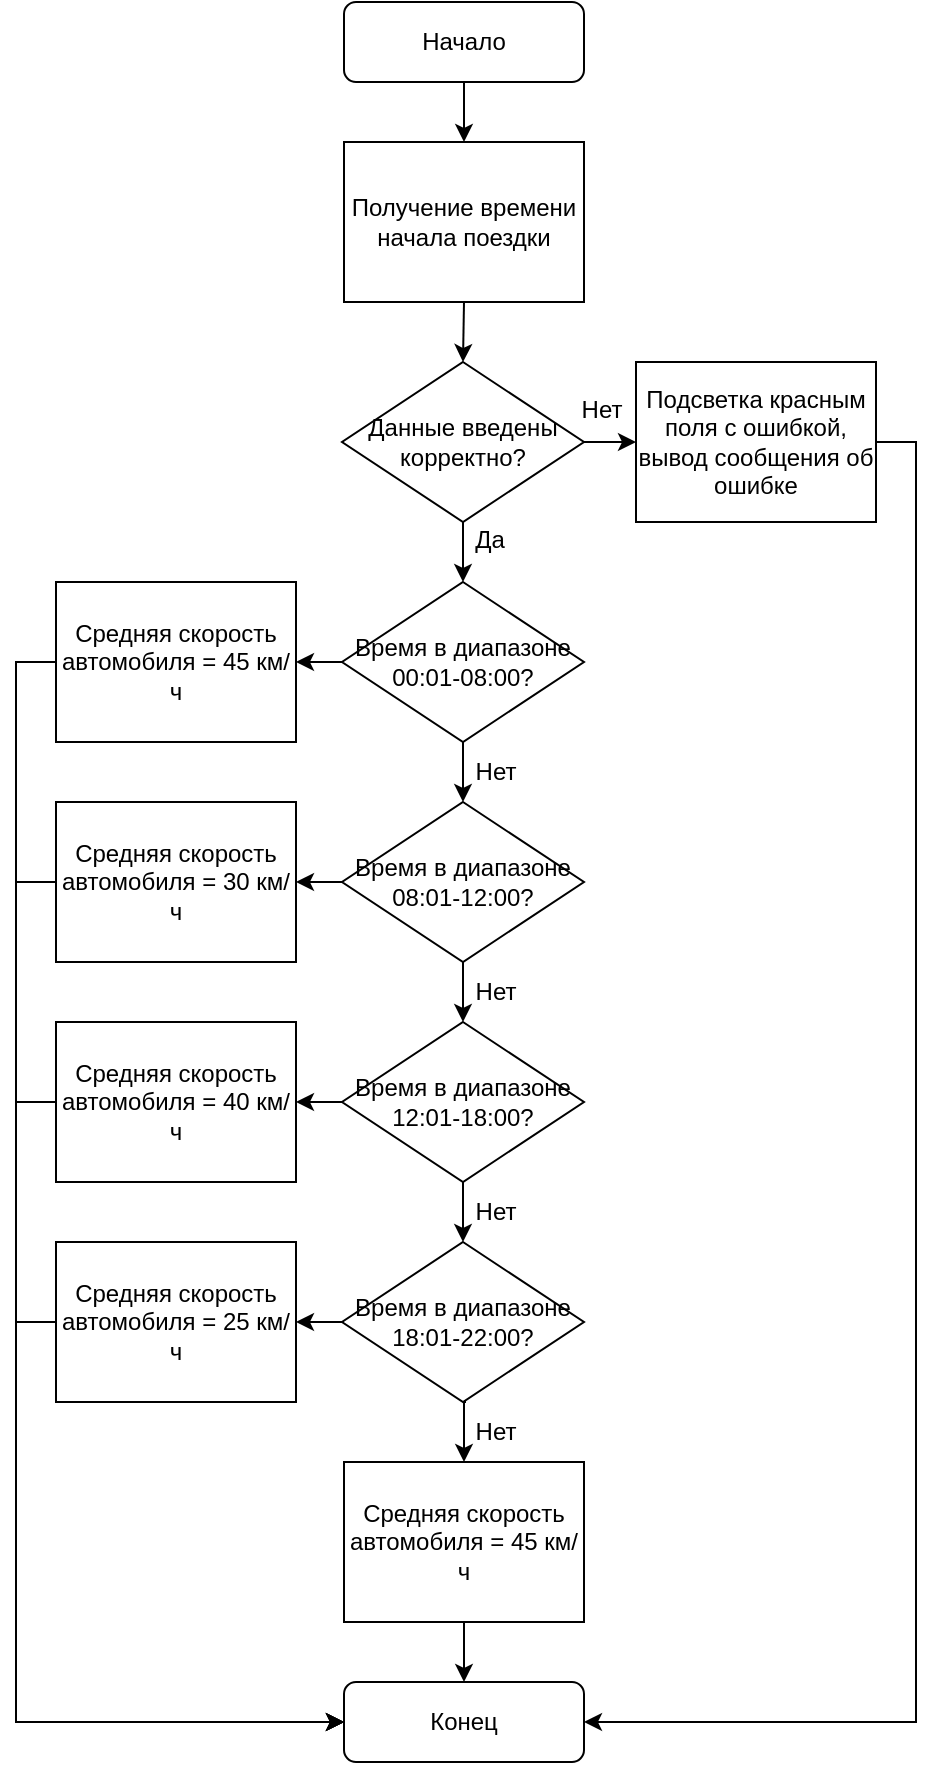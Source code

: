 <mxfile version="20.7.4" type="github">
  <diagram id="rRmtudpdEV8kB-wlNoaQ" name="Page-1">
    <mxGraphModel dx="1434" dy="746" grid="1" gridSize="10" guides="1" tooltips="1" connect="1" arrows="1" fold="1" page="1" pageScale="1" pageWidth="827" pageHeight="1169" math="0" shadow="0">
      <root>
        <mxCell id="0" />
        <mxCell id="1" parent="0" />
        <mxCell id="-dRx0avK7jPQDeboVind-4" style="edgeStyle=orthogonalEdgeStyle;rounded=0;orthogonalLoop=1;jettySize=auto;html=1;exitX=0.5;exitY=1;exitDx=0;exitDy=0;entryX=0.5;entryY=0;entryDx=0;entryDy=0;" parent="1" source="tulF2AGn9xkQMnw531Gr-1" target="-dRx0avK7jPQDeboVind-2" edge="1">
          <mxGeometry relative="1" as="geometry" />
        </mxCell>
        <mxCell id="tulF2AGn9xkQMnw531Gr-1" value="Начало" style="rounded=1;whiteSpace=wrap;html=1;" parent="1" vertex="1">
          <mxGeometry x="354" y="10" width="120" height="40" as="geometry" />
        </mxCell>
        <mxCell id="tulF2AGn9xkQMnw531Gr-2" value="Конец" style="rounded=1;whiteSpace=wrap;html=1;" parent="1" vertex="1">
          <mxGeometry x="354" y="850" width="120" height="40" as="geometry" />
        </mxCell>
        <mxCell id="-dRx0avK7jPQDeboVind-6" style="edgeStyle=orthogonalEdgeStyle;rounded=0;orthogonalLoop=1;jettySize=auto;html=1;exitX=0.5;exitY=1;exitDx=0;exitDy=0;entryX=0.5;entryY=0;entryDx=0;entryDy=0;" parent="1" source="-dRx0avK7jPQDeboVind-2" target="-dRx0avK7jPQDeboVind-5" edge="1">
          <mxGeometry relative="1" as="geometry" />
        </mxCell>
        <mxCell id="-dRx0avK7jPQDeboVind-2" value="Получение времени начала поездки" style="rounded=0;whiteSpace=wrap;html=1;" parent="1" vertex="1">
          <mxGeometry x="354" y="80" width="120" height="80" as="geometry" />
        </mxCell>
        <mxCell id="-dRx0avK7jPQDeboVind-10" style="edgeStyle=orthogonalEdgeStyle;rounded=0;orthogonalLoop=1;jettySize=auto;html=1;exitX=0.5;exitY=1;exitDx=0;exitDy=0;entryX=0.5;entryY=0;entryDx=0;entryDy=0;" parent="1" source="-dRx0avK7jPQDeboVind-5" target="-dRx0avK7jPQDeboVind-17" edge="1">
          <mxGeometry relative="1" as="geometry">
            <mxPoint x="414" y="300" as="targetPoint" />
          </mxGeometry>
        </mxCell>
        <mxCell id="-dRx0avK7jPQDeboVind-12" style="edgeStyle=orthogonalEdgeStyle;rounded=0;orthogonalLoop=1;jettySize=auto;html=1;exitX=1;exitY=0.5;exitDx=0;exitDy=0;entryX=0;entryY=0.5;entryDx=0;entryDy=0;" parent="1" source="-dRx0avK7jPQDeboVind-5" target="-dRx0avK7jPQDeboVind-11" edge="1">
          <mxGeometry relative="1" as="geometry" />
        </mxCell>
        <mxCell id="-dRx0avK7jPQDeboVind-5" value="Данные введены корректно?" style="rhombus;whiteSpace=wrap;html=1;" parent="1" vertex="1">
          <mxGeometry x="353" y="190" width="121" height="80" as="geometry" />
        </mxCell>
        <mxCell id="-dRx0avK7jPQDeboVind-14" style="edgeStyle=orthogonalEdgeStyle;rounded=0;orthogonalLoop=1;jettySize=auto;html=1;exitX=1;exitY=0.5;exitDx=0;exitDy=0;entryX=1;entryY=0.5;entryDx=0;entryDy=0;" parent="1" source="-dRx0avK7jPQDeboVind-11" target="tulF2AGn9xkQMnw531Gr-2" edge="1">
          <mxGeometry relative="1" as="geometry" />
        </mxCell>
        <mxCell id="-dRx0avK7jPQDeboVind-11" value="Подсветка красным поля с ошибкой, вывод сообщения об ошибке" style="rounded=0;whiteSpace=wrap;html=1;" parent="1" vertex="1">
          <mxGeometry x="500" y="190" width="120" height="80" as="geometry" />
        </mxCell>
        <mxCell id="-dRx0avK7jPQDeboVind-15" value="Да" style="text;html=1;strokeColor=none;fillColor=none;align=center;verticalAlign=middle;whiteSpace=wrap;rounded=0;" parent="1" vertex="1">
          <mxGeometry x="397" y="264" width="60" height="30" as="geometry" />
        </mxCell>
        <mxCell id="-dRx0avK7jPQDeboVind-16" value="Нет" style="text;html=1;strokeColor=none;fillColor=none;align=center;verticalAlign=middle;whiteSpace=wrap;rounded=0;" parent="1" vertex="1">
          <mxGeometry x="453" y="199" width="60" height="30" as="geometry" />
        </mxCell>
        <mxCell id="-dRx0avK7jPQDeboVind-22" style="edgeStyle=orthogonalEdgeStyle;rounded=0;orthogonalLoop=1;jettySize=auto;html=1;exitX=0.5;exitY=1;exitDx=0;exitDy=0;entryX=0.5;entryY=0;entryDx=0;entryDy=0;" parent="1" source="-dRx0avK7jPQDeboVind-17" target="-dRx0avK7jPQDeboVind-19" edge="1">
          <mxGeometry relative="1" as="geometry" />
        </mxCell>
        <mxCell id="-dRx0avK7jPQDeboVind-40" style="edgeStyle=orthogonalEdgeStyle;rounded=0;orthogonalLoop=1;jettySize=auto;html=1;exitX=0;exitY=0.5;exitDx=0;exitDy=0;entryX=1;entryY=0.5;entryDx=0;entryDy=0;" parent="1" source="-dRx0avK7jPQDeboVind-17" target="-dRx0avK7jPQDeboVind-36" edge="1">
          <mxGeometry relative="1" as="geometry" />
        </mxCell>
        <mxCell id="-dRx0avK7jPQDeboVind-17" value="&lt;div&gt;Время в диапазоне&lt;/div&gt;&lt;div&gt;00:01-08:00? &lt;/div&gt;" style="rhombus;whiteSpace=wrap;html=1;" parent="1" vertex="1">
          <mxGeometry x="353" y="300" width="121" height="80" as="geometry" />
        </mxCell>
        <mxCell id="-dRx0avK7jPQDeboVind-24" style="edgeStyle=orthogonalEdgeStyle;rounded=0;orthogonalLoop=1;jettySize=auto;html=1;exitX=0.5;exitY=1;exitDx=0;exitDy=0;entryX=0.5;entryY=0;entryDx=0;entryDy=0;" parent="1" source="-dRx0avK7jPQDeboVind-19" target="-dRx0avK7jPQDeboVind-20" edge="1">
          <mxGeometry relative="1" as="geometry" />
        </mxCell>
        <mxCell id="-dRx0avK7jPQDeboVind-41" style="edgeStyle=orthogonalEdgeStyle;rounded=0;orthogonalLoop=1;jettySize=auto;html=1;exitX=0;exitY=0.5;exitDx=0;exitDy=0;entryX=1;entryY=0.5;entryDx=0;entryDy=0;" parent="1" source="-dRx0avK7jPQDeboVind-19" target="-dRx0avK7jPQDeboVind-37" edge="1">
          <mxGeometry relative="1" as="geometry" />
        </mxCell>
        <mxCell id="-dRx0avK7jPQDeboVind-19" value="&lt;div&gt;Время в диапазоне&lt;/div&gt;&lt;div&gt;08:01-12:00? &lt;/div&gt;" style="rhombus;whiteSpace=wrap;html=1;" parent="1" vertex="1">
          <mxGeometry x="353" y="410" width="121" height="80" as="geometry" />
        </mxCell>
        <mxCell id="-dRx0avK7jPQDeboVind-25" style="edgeStyle=orthogonalEdgeStyle;rounded=0;orthogonalLoop=1;jettySize=auto;html=1;exitX=0.5;exitY=1;exitDx=0;exitDy=0;entryX=0.5;entryY=0;entryDx=0;entryDy=0;" parent="1" source="-dRx0avK7jPQDeboVind-20" target="-dRx0avK7jPQDeboVind-21" edge="1">
          <mxGeometry relative="1" as="geometry" />
        </mxCell>
        <mxCell id="-dRx0avK7jPQDeboVind-42" style="edgeStyle=orthogonalEdgeStyle;rounded=0;orthogonalLoop=1;jettySize=auto;html=1;exitX=0;exitY=0.5;exitDx=0;exitDy=0;entryX=1;entryY=0.5;entryDx=0;entryDy=0;" parent="1" source="-dRx0avK7jPQDeboVind-20" target="-dRx0avK7jPQDeboVind-38" edge="1">
          <mxGeometry relative="1" as="geometry" />
        </mxCell>
        <mxCell id="-dRx0avK7jPQDeboVind-20" value="&lt;div&gt;Время в диапазоне&lt;/div&gt;&lt;div&gt;12:01-18:00? &lt;/div&gt;" style="rhombus;whiteSpace=wrap;html=1;" parent="1" vertex="1">
          <mxGeometry x="353" y="520" width="121" height="80" as="geometry" />
        </mxCell>
        <mxCell id="-dRx0avK7jPQDeboVind-43" style="edgeStyle=orthogonalEdgeStyle;rounded=0;orthogonalLoop=1;jettySize=auto;html=1;exitX=0;exitY=0.5;exitDx=0;exitDy=0;entryX=1;entryY=0.5;entryDx=0;entryDy=0;" parent="1" source="-dRx0avK7jPQDeboVind-21" target="-dRx0avK7jPQDeboVind-39" edge="1">
          <mxGeometry relative="1" as="geometry" />
        </mxCell>
        <mxCell id="-dRx0avK7jPQDeboVind-21" value="&lt;div&gt;Время в диапазоне&lt;/div&gt;&lt;div&gt;18:01-22:00? &lt;/div&gt;" style="rhombus;whiteSpace=wrap;html=1;" parent="1" vertex="1">
          <mxGeometry x="353" y="630" width="121" height="80" as="geometry" />
        </mxCell>
        <mxCell id="-dRx0avK7jPQDeboVind-28" value="Нет" style="text;html=1;strokeColor=none;fillColor=none;align=center;verticalAlign=middle;whiteSpace=wrap;rounded=0;" parent="1" vertex="1">
          <mxGeometry x="400" y="380" width="60" height="30" as="geometry" />
        </mxCell>
        <mxCell id="-dRx0avK7jPQDeboVind-29" value="Нет" style="text;html=1;strokeColor=none;fillColor=none;align=center;verticalAlign=middle;whiteSpace=wrap;rounded=0;" parent="1" vertex="1">
          <mxGeometry x="400" y="490" width="60" height="30" as="geometry" />
        </mxCell>
        <mxCell id="-dRx0avK7jPQDeboVind-30" value="Нет" style="text;html=1;strokeColor=none;fillColor=none;align=center;verticalAlign=middle;whiteSpace=wrap;rounded=0;" parent="1" vertex="1">
          <mxGeometry x="400" y="600" width="60" height="30" as="geometry" />
        </mxCell>
        <mxCell id="-dRx0avK7jPQDeboVind-35" style="edgeStyle=orthogonalEdgeStyle;rounded=0;orthogonalLoop=1;jettySize=auto;html=1;exitX=0.25;exitY=0;exitDx=0;exitDy=0;entryX=0.5;entryY=0;entryDx=0;entryDy=0;" parent="1" source="-dRx0avK7jPQDeboVind-31" target="-dRx0avK7jPQDeboVind-33" edge="1">
          <mxGeometry relative="1" as="geometry" />
        </mxCell>
        <mxCell id="-dRx0avK7jPQDeboVind-31" value="Нет" style="text;html=1;strokeColor=none;fillColor=none;align=center;verticalAlign=middle;whiteSpace=wrap;rounded=0;" parent="1" vertex="1">
          <mxGeometry x="400" y="710" width="60" height="30" as="geometry" />
        </mxCell>
        <mxCell id="-dRx0avK7jPQDeboVind-34" style="edgeStyle=orthogonalEdgeStyle;rounded=0;orthogonalLoop=1;jettySize=auto;html=1;exitX=0.5;exitY=1;exitDx=0;exitDy=0;entryX=0.5;entryY=0;entryDx=0;entryDy=0;" parent="1" source="-dRx0avK7jPQDeboVind-33" target="tulF2AGn9xkQMnw531Gr-2" edge="1">
          <mxGeometry relative="1" as="geometry" />
        </mxCell>
        <mxCell id="-dRx0avK7jPQDeboVind-33" value="Средняя скорость автомобиля = 45 км/ч" style="rounded=0;whiteSpace=wrap;html=1;" parent="1" vertex="1">
          <mxGeometry x="354" y="740" width="120" height="80" as="geometry" />
        </mxCell>
        <mxCell id="-dRx0avK7jPQDeboVind-44" style="edgeStyle=orthogonalEdgeStyle;rounded=0;orthogonalLoop=1;jettySize=auto;html=1;exitX=0;exitY=0.5;exitDx=0;exitDy=0;entryX=0;entryY=0.5;entryDx=0;entryDy=0;" parent="1" source="-dRx0avK7jPQDeboVind-36" target="tulF2AGn9xkQMnw531Gr-2" edge="1">
          <mxGeometry relative="1" as="geometry" />
        </mxCell>
        <mxCell id="-dRx0avK7jPQDeboVind-36" value="Средняя скорость автомобиля = 45 км/ч" style="rounded=0;whiteSpace=wrap;html=1;" parent="1" vertex="1">
          <mxGeometry x="210" y="300" width="120" height="80" as="geometry" />
        </mxCell>
        <mxCell id="-dRx0avK7jPQDeboVind-45" style="edgeStyle=orthogonalEdgeStyle;rounded=0;orthogonalLoop=1;jettySize=auto;html=1;exitX=0;exitY=0.5;exitDx=0;exitDy=0;entryX=0;entryY=0.5;entryDx=0;entryDy=0;" parent="1" source="-dRx0avK7jPQDeboVind-37" target="tulF2AGn9xkQMnw531Gr-2" edge="1">
          <mxGeometry relative="1" as="geometry" />
        </mxCell>
        <mxCell id="-dRx0avK7jPQDeboVind-37" value="Средняя скорость автомобиля = 30 км/ч" style="rounded=0;whiteSpace=wrap;html=1;" parent="1" vertex="1">
          <mxGeometry x="210" y="410" width="120" height="80" as="geometry" />
        </mxCell>
        <mxCell id="-dRx0avK7jPQDeboVind-46" style="edgeStyle=orthogonalEdgeStyle;rounded=0;orthogonalLoop=1;jettySize=auto;html=1;exitX=0;exitY=0.5;exitDx=0;exitDy=0;entryX=0;entryY=0.5;entryDx=0;entryDy=0;" parent="1" source="-dRx0avK7jPQDeboVind-38" target="tulF2AGn9xkQMnw531Gr-2" edge="1">
          <mxGeometry relative="1" as="geometry" />
        </mxCell>
        <mxCell id="-dRx0avK7jPQDeboVind-38" value="Средняя скорость автомобиля = 40 км/ч" style="rounded=0;whiteSpace=wrap;html=1;" parent="1" vertex="1">
          <mxGeometry x="210" y="520" width="120" height="80" as="geometry" />
        </mxCell>
        <mxCell id="-dRx0avK7jPQDeboVind-49" style="edgeStyle=orthogonalEdgeStyle;rounded=0;orthogonalLoop=1;jettySize=auto;html=1;exitX=0;exitY=0.5;exitDx=0;exitDy=0;entryX=0;entryY=0.5;entryDx=0;entryDy=0;" parent="1" source="-dRx0avK7jPQDeboVind-39" target="tulF2AGn9xkQMnw531Gr-2" edge="1">
          <mxGeometry relative="1" as="geometry" />
        </mxCell>
        <mxCell id="-dRx0avK7jPQDeboVind-39" value="Средняя скорость автомобиля = 25 км/ч" style="rounded=0;whiteSpace=wrap;html=1;" parent="1" vertex="1">
          <mxGeometry x="210" y="630" width="120" height="80" as="geometry" />
        </mxCell>
      </root>
    </mxGraphModel>
  </diagram>
</mxfile>

